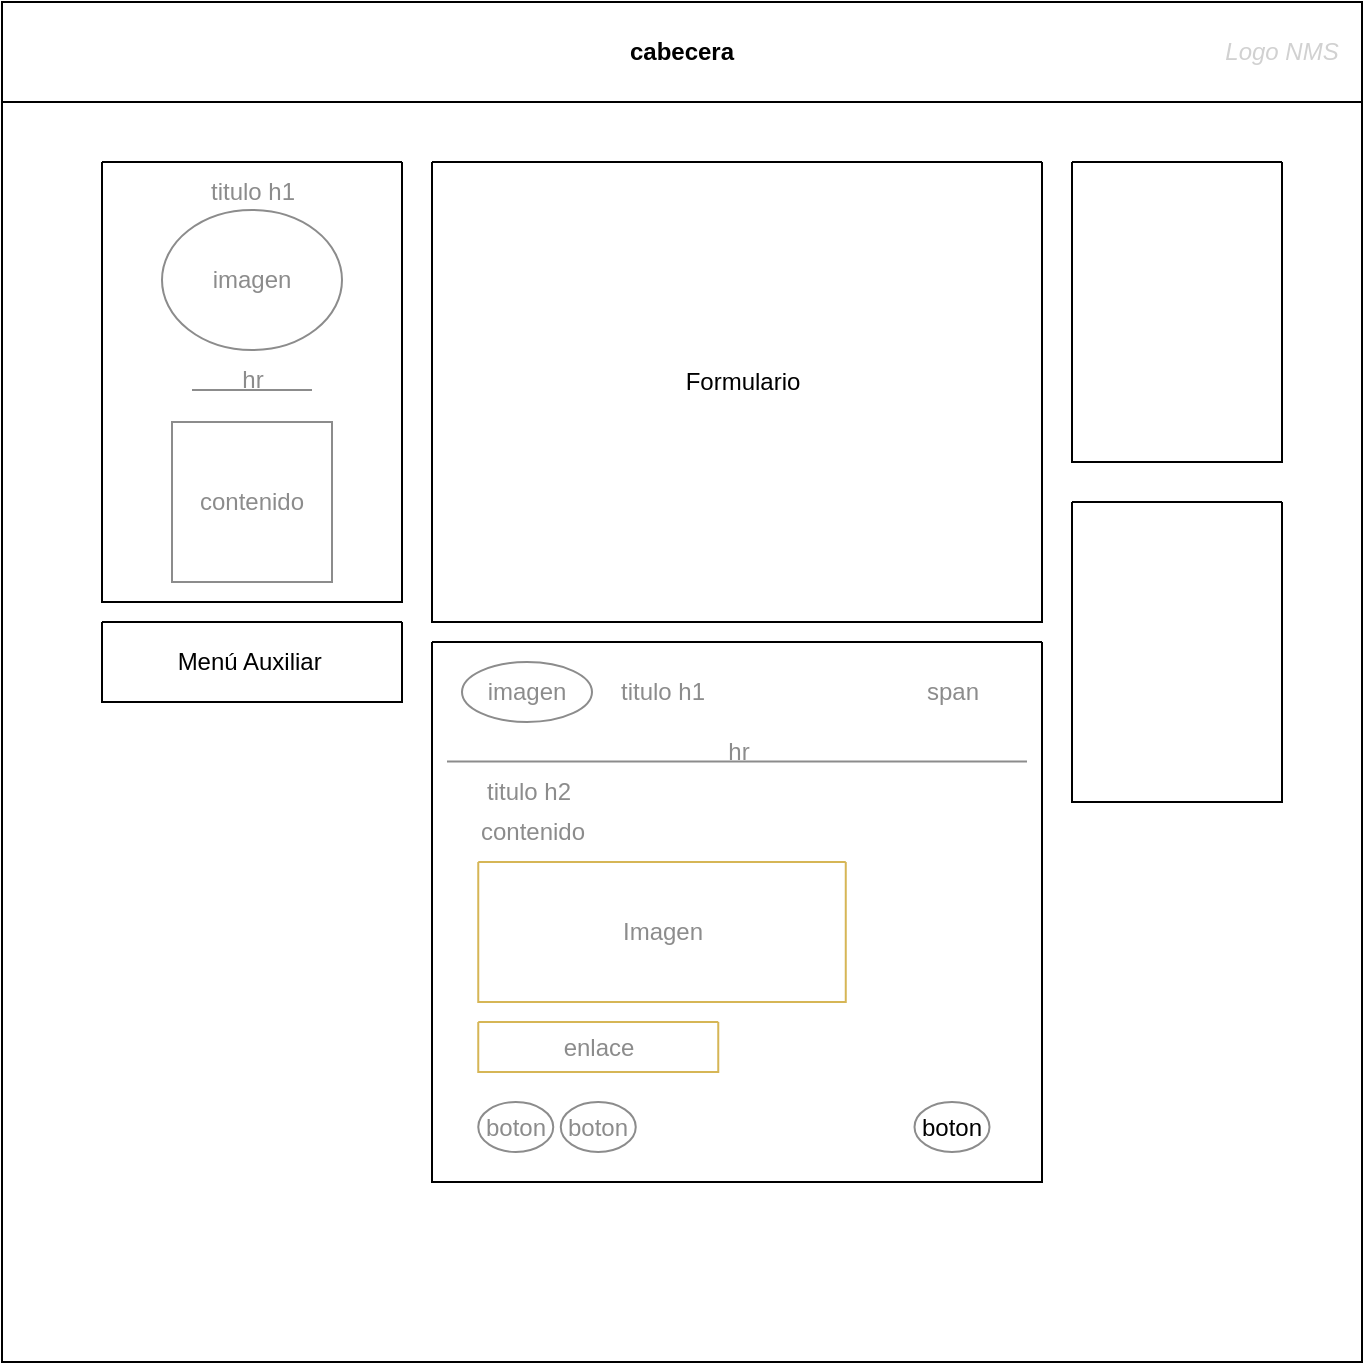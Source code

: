 <mxfile version="23.1.5" type="github">
  <diagram name="Página-1" id="c04ZVbYorzEbiDTh9iGR">
    <mxGraphModel dx="989" dy="514" grid="1" gridSize="10" guides="1" tooltips="1" connect="1" arrows="1" fold="1" page="1" pageScale="1" pageWidth="1169" pageHeight="827" math="0" shadow="0">
      <root>
        <mxCell id="0" />
        <mxCell id="1" parent="0" />
        <mxCell id="eHCsVr1nam7DjOxQ-WiU-1" value="cabecera" style="swimlane;whiteSpace=wrap;html=1;startSize=50;" vertex="1" parent="1">
          <mxGeometry x="50" y="60" width="680" height="680" as="geometry" />
        </mxCell>
        <mxCell id="eHCsVr1nam7DjOxQ-WiU-5" value="" style="swimlane;whiteSpace=wrap;html=1;startSize=0;" vertex="1" parent="eHCsVr1nam7DjOxQ-WiU-1">
          <mxGeometry x="50" y="80" width="150" height="220" as="geometry" />
        </mxCell>
        <mxCell id="eHCsVr1nam7DjOxQ-WiU-6" value="&lt;font color=&quot;#8c8c8c&quot;&gt;imagen&lt;/font&gt;" style="ellipse;whiteSpace=wrap;html=1;strokeColor=#8C8C8C;" vertex="1" parent="eHCsVr1nam7DjOxQ-WiU-5">
          <mxGeometry x="30" y="24" width="90" height="70" as="geometry" />
        </mxCell>
        <mxCell id="eHCsVr1nam7DjOxQ-WiU-8" value="" style="endArrow=none;html=1;rounded=0;strokeColor=#8C8C8C;" edge="1" parent="eHCsVr1nam7DjOxQ-WiU-5">
          <mxGeometry width="50" height="50" relative="1" as="geometry">
            <mxPoint x="45" y="114" as="sourcePoint" />
            <mxPoint x="105" y="114" as="targetPoint" />
          </mxGeometry>
        </mxCell>
        <mxCell id="eHCsVr1nam7DjOxQ-WiU-9" value="&lt;font color=&quot;#8c8c8c&quot;&gt;hr&lt;/font&gt;" style="text;html=1;align=center;verticalAlign=middle;resizable=0;points=[];autosize=1;strokeColor=none;fillColor=none;" vertex="1" parent="eHCsVr1nam7DjOxQ-WiU-5">
          <mxGeometry x="60" y="94" width="30" height="30" as="geometry" />
        </mxCell>
        <mxCell id="eHCsVr1nam7DjOxQ-WiU-10" value="&lt;font color=&quot;#8c8c8c&quot;&gt;titulo h1&lt;/font&gt;" style="text;html=1;align=center;verticalAlign=middle;resizable=0;points=[];autosize=1;strokeColor=none;fillColor=none;" vertex="1" parent="eHCsVr1nam7DjOxQ-WiU-5">
          <mxGeometry x="40" width="70" height="30" as="geometry" />
        </mxCell>
        <mxCell id="eHCsVr1nam7DjOxQ-WiU-11" value="&lt;font color=&quot;#8c8c8c&quot;&gt;contenido&lt;/font&gt;" style="whiteSpace=wrap;html=1;aspect=fixed;strokeColor=#8C8C8C;" vertex="1" parent="eHCsVr1nam7DjOxQ-WiU-5">
          <mxGeometry x="35" y="130" width="80" height="80" as="geometry" />
        </mxCell>
        <mxCell id="eHCsVr1nam7DjOxQ-WiU-12" value="" style="swimlane;whiteSpace=wrap;html=1;startSize=0;" vertex="1" parent="eHCsVr1nam7DjOxQ-WiU-1">
          <mxGeometry x="50" y="310" width="150" height="40" as="geometry" />
        </mxCell>
        <mxCell id="eHCsVr1nam7DjOxQ-WiU-19" value="Menú Auxiliar&amp;nbsp;" style="text;html=1;align=center;verticalAlign=middle;resizable=0;points=[];autosize=1;strokeColor=none;fillColor=none;" vertex="1" parent="eHCsVr1nam7DjOxQ-WiU-12">
          <mxGeometry x="25" y="5" width="100" height="30" as="geometry" />
        </mxCell>
        <mxCell id="eHCsVr1nam7DjOxQ-WiU-20" value="" style="swimlane;whiteSpace=wrap;html=1;startSize=0;" vertex="1" parent="eHCsVr1nam7DjOxQ-WiU-1">
          <mxGeometry x="215" y="80" width="305" height="230" as="geometry" />
        </mxCell>
        <mxCell id="eHCsVr1nam7DjOxQ-WiU-26" value="Formulario" style="text;html=1;align=center;verticalAlign=middle;resizable=0;points=[];autosize=1;strokeColor=none;fillColor=none;" vertex="1" parent="eHCsVr1nam7DjOxQ-WiU-20">
          <mxGeometry x="115" y="95" width="80" height="30" as="geometry" />
        </mxCell>
        <mxCell id="eHCsVr1nam7DjOxQ-WiU-27" value="" style="swimlane;whiteSpace=wrap;html=1;startSize=0;" vertex="1" parent="eHCsVr1nam7DjOxQ-WiU-1">
          <mxGeometry x="535" y="80" width="105" height="150" as="geometry" />
        </mxCell>
        <mxCell id="eHCsVr1nam7DjOxQ-WiU-34" value="" style="swimlane;whiteSpace=wrap;html=1;startSize=0;" vertex="1" parent="eHCsVr1nam7DjOxQ-WiU-1">
          <mxGeometry x="215" y="320" width="305" height="270" as="geometry" />
        </mxCell>
        <mxCell id="eHCsVr1nam7DjOxQ-WiU-38" value="&lt;font color=&quot;#8c8c8c&quot;&gt;imagen&lt;/font&gt;" style="ellipse;whiteSpace=wrap;html=1;strokeColor=#8C8C8C;" vertex="1" parent="eHCsVr1nam7DjOxQ-WiU-34">
          <mxGeometry x="15" y="10" width="65" height="30" as="geometry" />
        </mxCell>
        <mxCell id="eHCsVr1nam7DjOxQ-WiU-39" value="&lt;font color=&quot;#8c8c8c&quot;&gt;titulo h1&lt;/font&gt;" style="text;html=1;align=center;verticalAlign=middle;resizable=0;points=[];autosize=1;strokeColor=none;fillColor=none;" vertex="1" parent="eHCsVr1nam7DjOxQ-WiU-34">
          <mxGeometry x="80" y="10" width="70" height="30" as="geometry" />
        </mxCell>
        <mxCell id="eHCsVr1nam7DjOxQ-WiU-40" value="&lt;font color=&quot;#8c8c8c&quot;&gt;span&lt;/font&gt;" style="text;html=1;align=center;verticalAlign=middle;resizable=0;points=[];autosize=1;strokeColor=none;fillColor=none;" vertex="1" parent="eHCsVr1nam7DjOxQ-WiU-34">
          <mxGeometry x="235" y="10" width="50" height="30" as="geometry" />
        </mxCell>
        <mxCell id="eHCsVr1nam7DjOxQ-WiU-42" value="&lt;font color=&quot;#8c8c8c&quot;&gt;hr&lt;/font&gt;" style="text;html=1;align=center;verticalAlign=middle;resizable=0;points=[];autosize=1;strokeColor=none;fillColor=none;" vertex="1" parent="eHCsVr1nam7DjOxQ-WiU-34">
          <mxGeometry x="137.5" y="40" width="30" height="30" as="geometry" />
        </mxCell>
        <mxCell id="eHCsVr1nam7DjOxQ-WiU-44" value="" style="endArrow=none;html=1;rounded=0;strokeColor=#8C8C8C;" edge="1" parent="eHCsVr1nam7DjOxQ-WiU-34">
          <mxGeometry width="50" height="50" relative="1" as="geometry">
            <mxPoint x="7.5" y="59.8" as="sourcePoint" />
            <mxPoint x="297.5" y="59.8" as="targetPoint" />
          </mxGeometry>
        </mxCell>
        <mxCell id="eHCsVr1nam7DjOxQ-WiU-45" value="&lt;font color=&quot;#8c8c8c&quot;&gt;titulo h2&lt;/font&gt;" style="text;html=1;align=center;verticalAlign=middle;resizable=0;points=[];autosize=1;strokeColor=none;fillColor=none;" vertex="1" parent="eHCsVr1nam7DjOxQ-WiU-34">
          <mxGeometry x="12.5" y="60" width="70" height="30" as="geometry" />
        </mxCell>
        <mxCell id="eHCsVr1nam7DjOxQ-WiU-46" value="&lt;font color=&quot;#8c8c8c&quot;&gt;contenido&lt;br&gt;&lt;/font&gt;" style="text;html=1;align=center;verticalAlign=middle;resizable=0;points=[];autosize=1;strokeColor=none;fillColor=none;" vertex="1" parent="eHCsVr1nam7DjOxQ-WiU-34">
          <mxGeometry x="10" y="80" width="80" height="30" as="geometry" />
        </mxCell>
        <mxCell id="eHCsVr1nam7DjOxQ-WiU-47" value="" style="swimlane;startSize=0;strokeColor=#d6b656;fillColor=#fff2cc;fillStyle=solid;" vertex="1" parent="eHCsVr1nam7DjOxQ-WiU-34">
          <mxGeometry x="23.13" y="110" width="183.75" height="70" as="geometry" />
        </mxCell>
        <mxCell id="eHCsVr1nam7DjOxQ-WiU-48" value="&lt;font color=&quot;#8c8c8c&quot;&gt;Imagen&lt;/font&gt;" style="text;html=1;align=center;verticalAlign=middle;resizable=0;points=[];autosize=1;strokeColor=none;fillColor=none;" vertex="1" parent="eHCsVr1nam7DjOxQ-WiU-47">
          <mxGeometry x="61.87" y="20" width="60" height="30" as="geometry" />
        </mxCell>
        <mxCell id="eHCsVr1nam7DjOxQ-WiU-61" value="" style="swimlane;startSize=0;strokeColor=#d6b656;fillColor=#fff2cc;fillStyle=solid;" vertex="1" parent="eHCsVr1nam7DjOxQ-WiU-34">
          <mxGeometry x="23.13" y="190" width="120" height="25" as="geometry" />
        </mxCell>
        <mxCell id="eHCsVr1nam7DjOxQ-WiU-62" value="&lt;font color=&quot;#8c8c8c&quot;&gt;enlace&lt;/font&gt;" style="text;html=1;align=center;verticalAlign=middle;resizable=0;points=[];autosize=1;strokeColor=none;fillColor=none;" vertex="1" parent="eHCsVr1nam7DjOxQ-WiU-61">
          <mxGeometry x="30.0" y="-2.5" width="60" height="30" as="geometry" />
        </mxCell>
        <mxCell id="eHCsVr1nam7DjOxQ-WiU-63" value="&lt;font color=&quot;#8c8c8c&quot;&gt;boton&lt;/font&gt;" style="ellipse;whiteSpace=wrap;html=1;strokeColor=#8C8C8C;" vertex="1" parent="eHCsVr1nam7DjOxQ-WiU-34">
          <mxGeometry x="23.13" y="230" width="37.5" height="25" as="geometry" />
        </mxCell>
        <mxCell id="eHCsVr1nam7DjOxQ-WiU-64" value="&lt;font color=&quot;#8c8c8c&quot;&gt;boton&lt;/font&gt;" style="ellipse;whiteSpace=wrap;html=1;strokeColor=#8C8C8C;" vertex="1" parent="eHCsVr1nam7DjOxQ-WiU-34">
          <mxGeometry x="64.38" y="230" width="37.5" height="25" as="geometry" />
        </mxCell>
        <mxCell id="eHCsVr1nam7DjOxQ-WiU-65" value="boton" style="ellipse;whiteSpace=wrap;html=1;strokeColor=#8C8C8C;" vertex="1" parent="eHCsVr1nam7DjOxQ-WiU-34">
          <mxGeometry x="241.25" y="230" width="37.5" height="25" as="geometry" />
        </mxCell>
        <mxCell id="eHCsVr1nam7DjOxQ-WiU-37" value="" style="swimlane;whiteSpace=wrap;html=1;startSize=0;" vertex="1" parent="eHCsVr1nam7DjOxQ-WiU-1">
          <mxGeometry x="535" y="250" width="105" height="150" as="geometry" />
        </mxCell>
        <mxCell id="eHCsVr1nam7DjOxQ-WiU-2" value="&lt;i&gt;&lt;font color=&quot;#d1d1d1&quot;&gt;Logo NMS&lt;/font&gt;&lt;/i&gt;" style="text;html=1;align=center;verticalAlign=middle;whiteSpace=wrap;rounded=0;" vertex="1" parent="1">
          <mxGeometry x="660" y="70" width="60" height="30" as="geometry" />
        </mxCell>
        <mxCell id="eHCsVr1nam7DjOxQ-WiU-3" style="edgeStyle=orthogonalEdgeStyle;rounded=0;orthogonalLoop=1;jettySize=auto;html=1;exitX=0.5;exitY=1;exitDx=0;exitDy=0;" edge="1" parent="1" source="eHCsVr1nam7DjOxQ-WiU-2" target="eHCsVr1nam7DjOxQ-WiU-2">
          <mxGeometry relative="1" as="geometry" />
        </mxCell>
      </root>
    </mxGraphModel>
  </diagram>
</mxfile>

